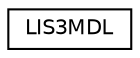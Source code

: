 digraph "Graphical Class Hierarchy"
{
  edge [fontname="Helvetica",fontsize="10",labelfontname="Helvetica",labelfontsize="10"];
  node [fontname="Helvetica",fontsize="10",shape=record];
  rankdir="LR";
  Node1 [label="LIS3MDL",height=0.2,width=0.4,color="black", fillcolor="white", style="filled",URL="$classLIS3MDL.html"];
}
